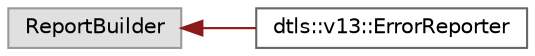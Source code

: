 digraph "Graphical Class Hierarchy"
{
 // LATEX_PDF_SIZE
  bgcolor="transparent";
  edge [fontname=Helvetica,fontsize=10,labelfontname=Helvetica,labelfontsize=10];
  node [fontname=Helvetica,fontsize=10,shape=box,height=0.2,width=0.4];
  rankdir="LR";
  Node0 [id="Node000000",label="ReportBuilder",height=0.2,width=0.4,color="grey60", fillcolor="#E0E0E0", style="filled",tooltip=" "];
  Node0 -> Node1 [id="edge41_Node000000_Node000001",dir="back",color="firebrick4",style="solid",tooltip=" "];
  Node1 [id="Node000001",label="dtls::v13::ErrorReporter",height=0.2,width=0.4,color="grey40", fillcolor="white", style="filled",URL="$classdtls_1_1v13_1_1ErrorReporter.html",tooltip="ErrorReporter provides secure diagnostic and logging capabilities that maintain RFC 9147 compliance a..."];
}
